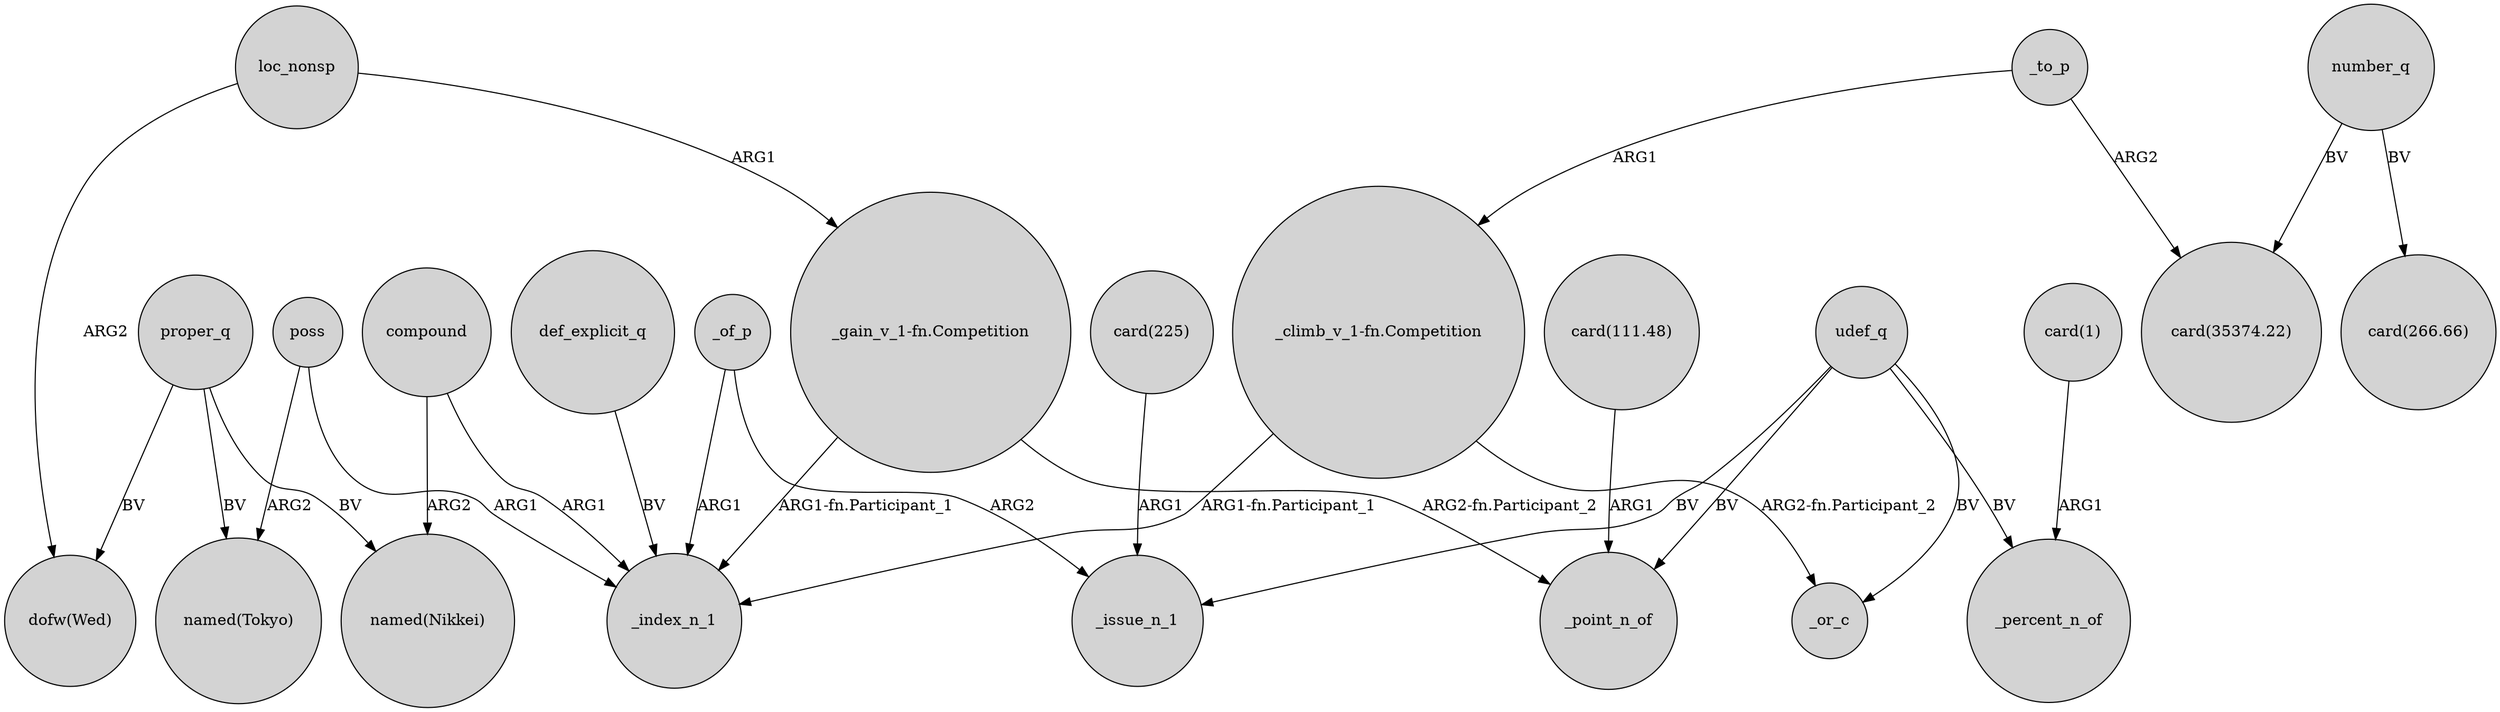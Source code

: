 digraph {
	node [shape=circle style=filled]
	poss -> "named(Tokyo)" [label=ARG2]
	_to_p -> "_climb_v_1-fn.Competition" [label=ARG1]
	"_climb_v_1-fn.Competition" -> _or_c [label="ARG2-fn.Participant_2"]
	loc_nonsp -> "dofw(Wed)" [label=ARG2]
	def_explicit_q -> _index_n_1 [label=BV]
	poss -> _index_n_1 [label=ARG1]
	_of_p -> _issue_n_1 [label=ARG2]
	"_climb_v_1-fn.Competition" -> _index_n_1 [label="ARG1-fn.Participant_1"]
	number_q -> "card(35374.22)" [label=BV]
	udef_q -> _or_c [label=BV]
	udef_q -> _percent_n_of [label=BV]
	proper_q -> "dofw(Wed)" [label=BV]
	number_q -> "card(266.66)" [label=BV]
	"card(111.48)" -> _point_n_of [label=ARG1]
	proper_q -> "named(Nikkei)" [label=BV]
	compound -> _index_n_1 [label=ARG1]
	"card(225)" -> _issue_n_1 [label=ARG1]
	proper_q -> "named(Tokyo)" [label=BV]
	udef_q -> _issue_n_1 [label=BV]
	"card(1)" -> _percent_n_of [label=ARG1]
	"_gain_v_1-fn.Competition" -> _point_n_of [label="ARG2-fn.Participant_2"]
	_to_p -> "card(35374.22)" [label=ARG2]
	udef_q -> _point_n_of [label=BV]
	compound -> "named(Nikkei)" [label=ARG2]
	_of_p -> _index_n_1 [label=ARG1]
	"_gain_v_1-fn.Competition" -> _index_n_1 [label="ARG1-fn.Participant_1"]
	loc_nonsp -> "_gain_v_1-fn.Competition" [label=ARG1]
}
